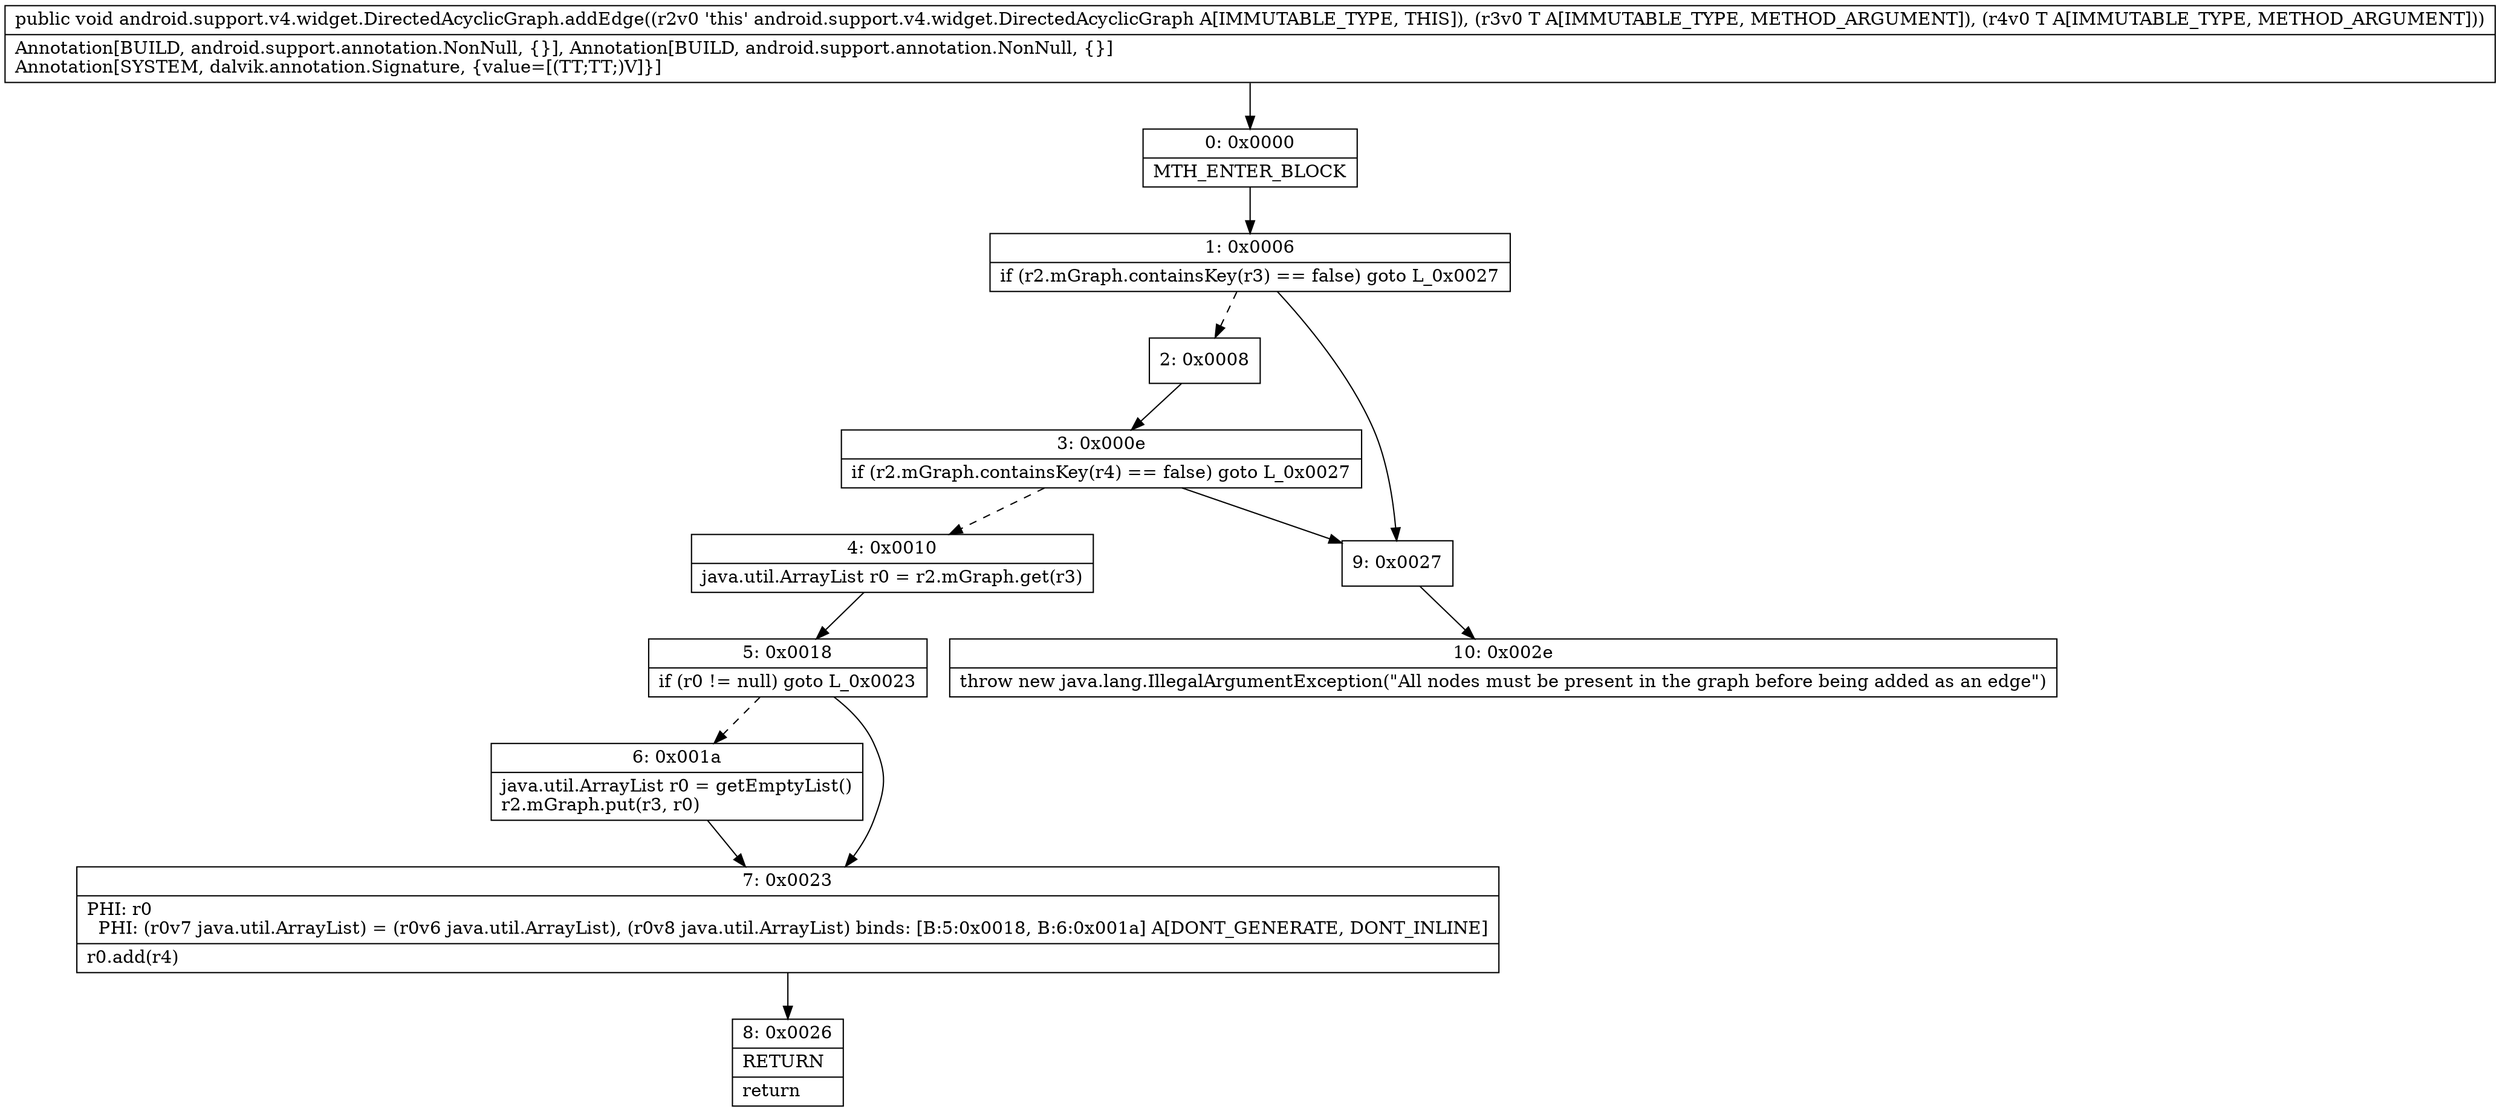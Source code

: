 digraph "CFG forandroid.support.v4.widget.DirectedAcyclicGraph.addEdge(Ljava\/lang\/Object;Ljava\/lang\/Object;)V" {
Node_0 [shape=record,label="{0\:\ 0x0000|MTH_ENTER_BLOCK\l}"];
Node_1 [shape=record,label="{1\:\ 0x0006|if (r2.mGraph.containsKey(r3) == false) goto L_0x0027\l}"];
Node_2 [shape=record,label="{2\:\ 0x0008}"];
Node_3 [shape=record,label="{3\:\ 0x000e|if (r2.mGraph.containsKey(r4) == false) goto L_0x0027\l}"];
Node_4 [shape=record,label="{4\:\ 0x0010|java.util.ArrayList r0 = r2.mGraph.get(r3)\l}"];
Node_5 [shape=record,label="{5\:\ 0x0018|if (r0 != null) goto L_0x0023\l}"];
Node_6 [shape=record,label="{6\:\ 0x001a|java.util.ArrayList r0 = getEmptyList()\lr2.mGraph.put(r3, r0)\l}"];
Node_7 [shape=record,label="{7\:\ 0x0023|PHI: r0 \l  PHI: (r0v7 java.util.ArrayList) = (r0v6 java.util.ArrayList), (r0v8 java.util.ArrayList) binds: [B:5:0x0018, B:6:0x001a] A[DONT_GENERATE, DONT_INLINE]\l|r0.add(r4)\l}"];
Node_8 [shape=record,label="{8\:\ 0x0026|RETURN\l|return\l}"];
Node_9 [shape=record,label="{9\:\ 0x0027}"];
Node_10 [shape=record,label="{10\:\ 0x002e|throw new java.lang.IllegalArgumentException(\"All nodes must be present in the graph before being added as an edge\")\l}"];
MethodNode[shape=record,label="{public void android.support.v4.widget.DirectedAcyclicGraph.addEdge((r2v0 'this' android.support.v4.widget.DirectedAcyclicGraph A[IMMUTABLE_TYPE, THIS]), (r3v0 T A[IMMUTABLE_TYPE, METHOD_ARGUMENT]), (r4v0 T A[IMMUTABLE_TYPE, METHOD_ARGUMENT]))  | Annotation[BUILD, android.support.annotation.NonNull, \{\}], Annotation[BUILD, android.support.annotation.NonNull, \{\}]\lAnnotation[SYSTEM, dalvik.annotation.Signature, \{value=[(TT;TT;)V]\}]\l}"];
MethodNode -> Node_0;
Node_0 -> Node_1;
Node_1 -> Node_2[style=dashed];
Node_1 -> Node_9;
Node_2 -> Node_3;
Node_3 -> Node_4[style=dashed];
Node_3 -> Node_9;
Node_4 -> Node_5;
Node_5 -> Node_6[style=dashed];
Node_5 -> Node_7;
Node_6 -> Node_7;
Node_7 -> Node_8;
Node_9 -> Node_10;
}

